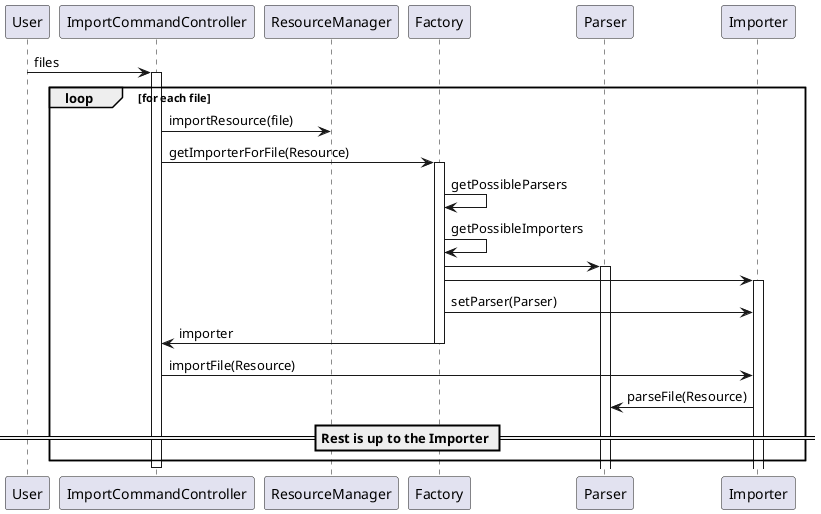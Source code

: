 @startuml

User -> ImportCommandController : files
    activate ImportCommandController
    loop for each file
        ImportCommandController -> ResourceManager : importResource(file)
        ImportCommandController -> Factory : getImporterForFile(Resource)
        activate Factory
            Factory -> Factory : getPossibleParsers
            Factory -> Factory : getPossibleImporters
            Factory -> Parser
            activate Parser
            Factory -> Importer
            activate Importer
            Factory -> Importer : setParser(Parser)
            ImportCommandController <- Factory : importer
        deactivate Factory
        ImportCommandController -> Importer : importFile(Resource)
        Importer -> Parser : parseFile(Resource)
        == Rest is up to the Importer ==
    end
    deactivate ImportCommandController

@enduml
